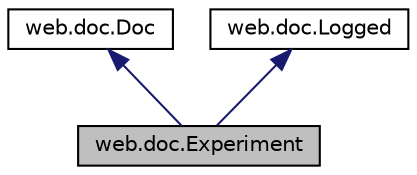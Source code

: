 digraph "web.doc.Experiment"
{
 // LATEX_PDF_SIZE
  edge [fontname="Helvetica",fontsize="10",labelfontname="Helvetica",labelfontsize="10"];
  node [fontname="Helvetica",fontsize="10",shape=record];
  Node1 [label="web.doc.Experiment",height=0.2,width=0.4,color="black", fillcolor="grey75", style="filled", fontcolor="black",tooltip=" "];
  Node2 -> Node1 [dir="back",color="midnightblue",fontsize="10",style="solid",fontname="Helvetica"];
  Node2 [label="web.doc.Doc",height=0.2,width=0.4,color="black", fillcolor="white", style="filled",URL="$classweb_1_1doc_1_1Doc.html",tooltip=" "];
  Node3 -> Node1 [dir="back",color="midnightblue",fontsize="10",style="solid",fontname="Helvetica"];
  Node3 [label="web.doc.Logged",height=0.2,width=0.4,color="black", fillcolor="white", style="filled",URL="$classweb_1_1doc_1_1Logged.html",tooltip=" "];
}
